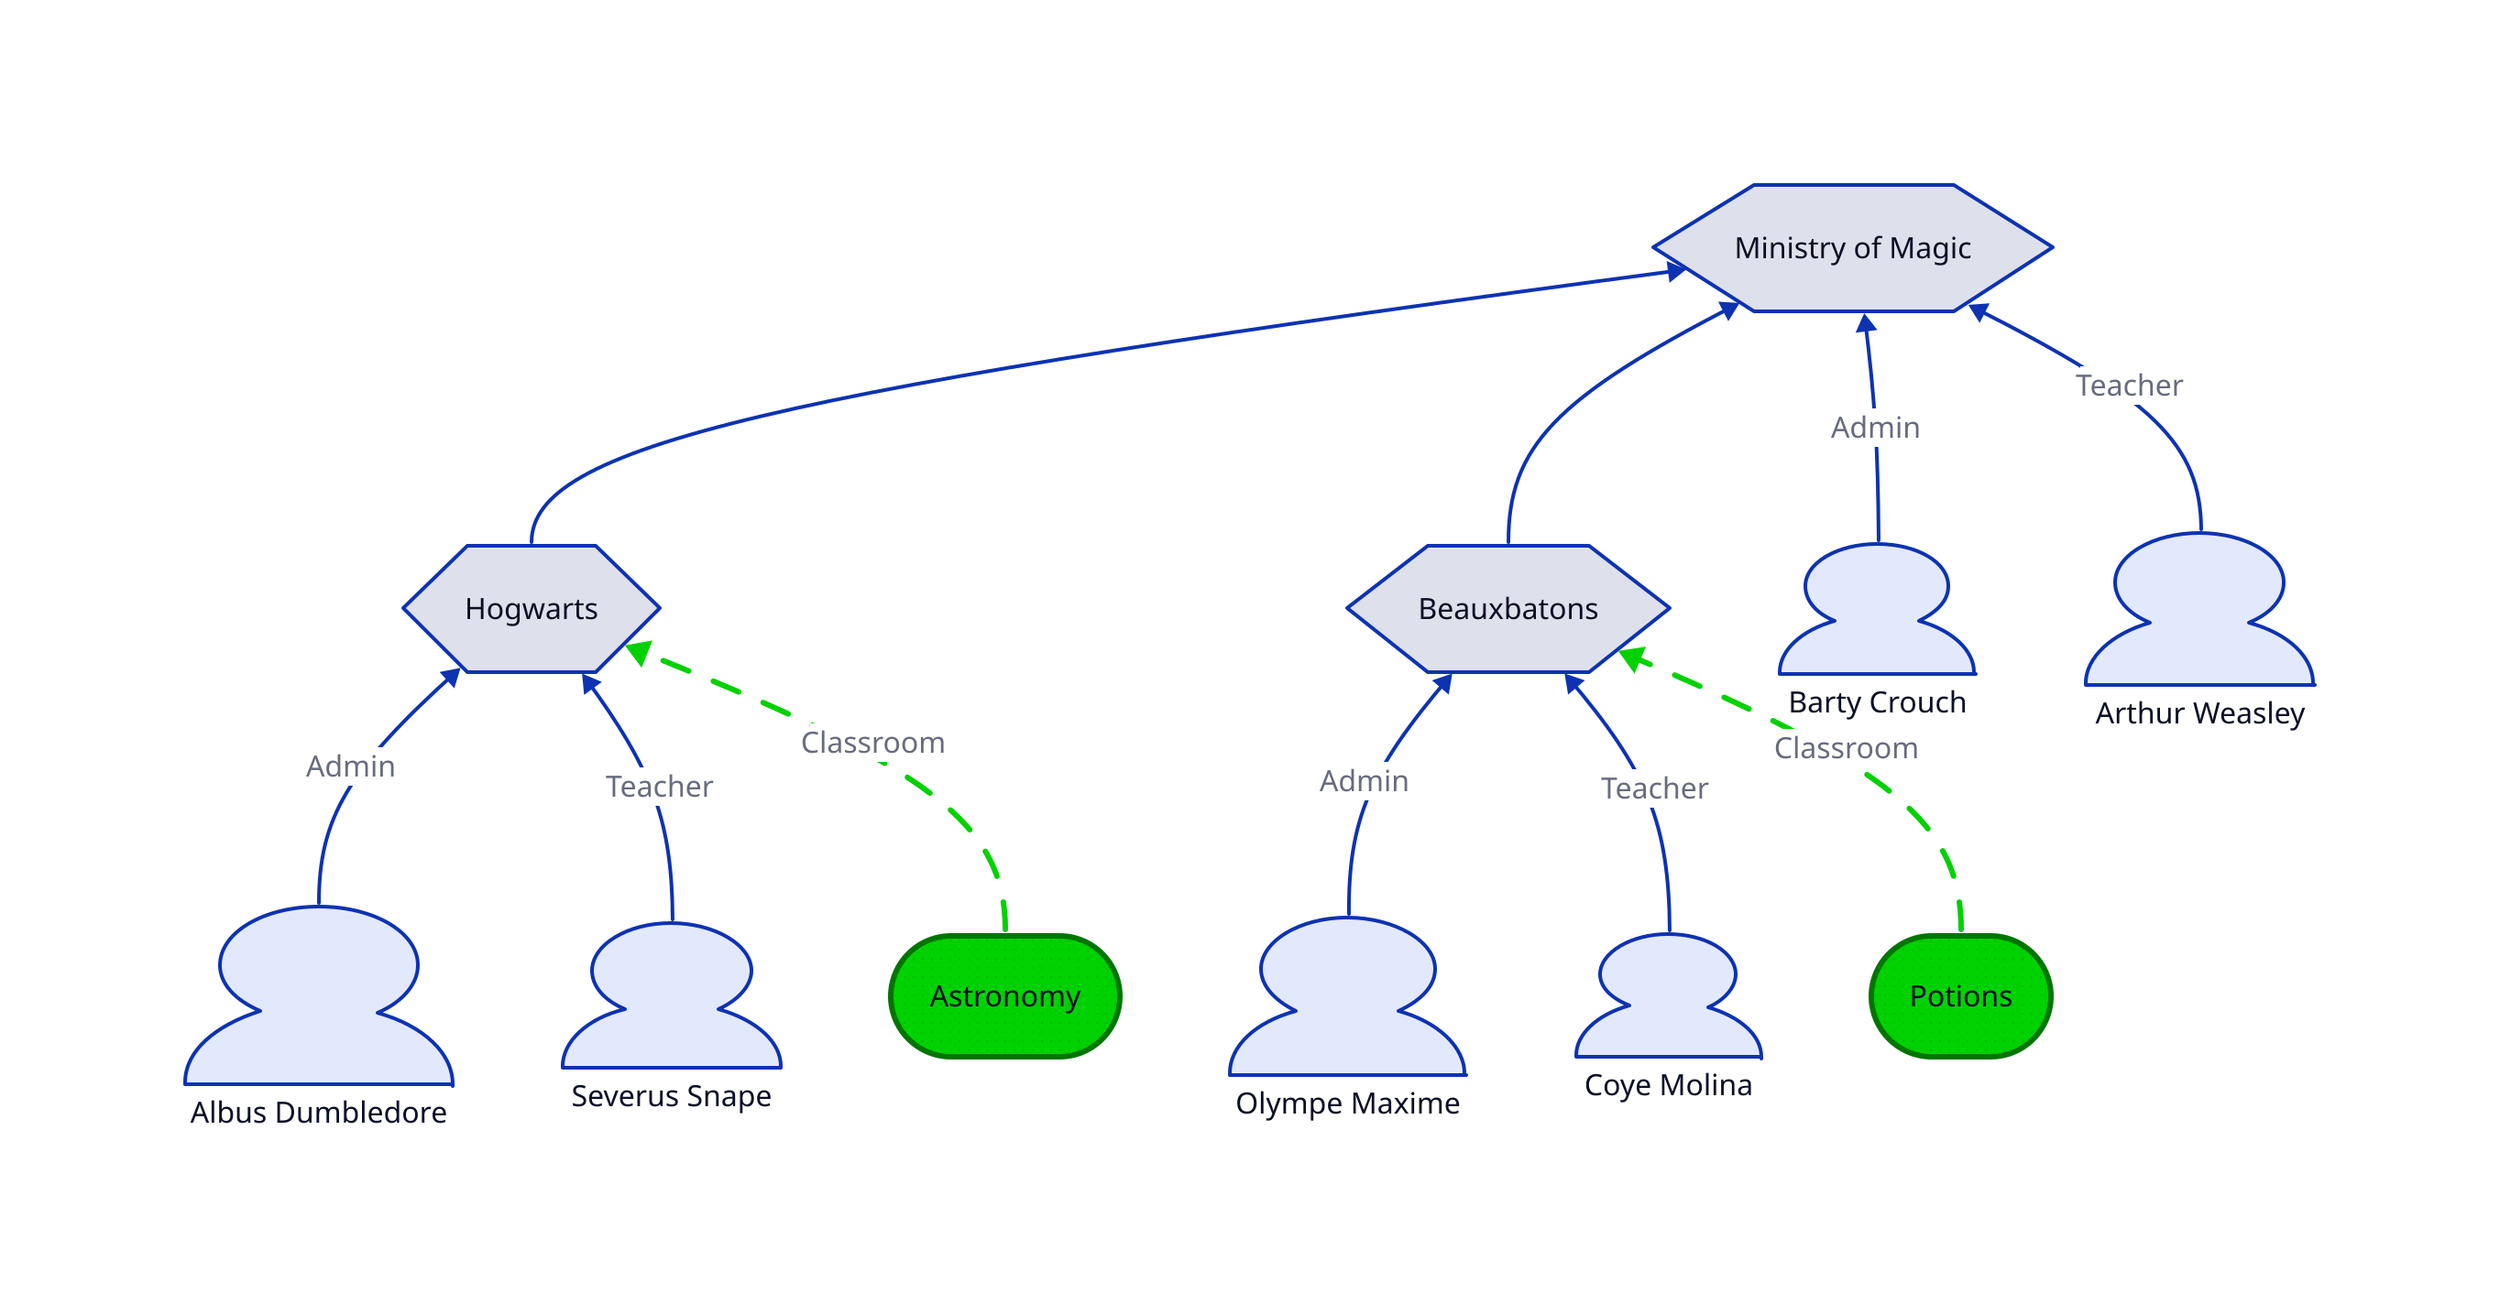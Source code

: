 direction: up

ministry: Ministry of Magic {
  shape: hexagon
}
hogwarts: Hogwarts {
  shape: hexagon
}
beauxbatons: Beauxbatons {
  shape: hexagon
}

hogwarts -> ministry
beauxbatons -> ministry

crouch: Barty Crouch {
  shape: person
}

weasley: Arthur Weasley {
  shape: person
}

crouch -> ministry: Admin
weasley -> ministry: Teacher

dumbledore: Albus Dumbledore {
  shape: person
}

snape: Severus Snape {
  shape: person
}

dumbledore -> hogwarts: Admin
snape -> hogwarts: Teacher

maxime: Olympe Maxime {
  shape: person
}

molina: Coye Molina {
  shape: person
}

maxime -> beauxbatons: Admin
molina -> beauxbatons: Teacher

################
## CLASSROOMS ##
################

astronomy: Astronomy {
  style: {
    border-radius: 999
    stroke-width: 3
    stroke: "#007500"
    fill: "#00D100"
    fill-pattern: dots
  }
}
astronomy -> hogwarts: Classroom {
  style: {
    animated: true
    stroke: "#00D100"
    stroke-width: 3
  }
}

potions: Potions {
  style: {
    border-radius: 999
    stroke-width: 3
    stroke: "#007500"
    fill: "#00D100"
    fill-pattern: dots
  }
}
potions -> beauxbatons: Classroom {
  style: {
    animated: true
    stroke: "#00D100"
    stroke-width: 3
  }
}
